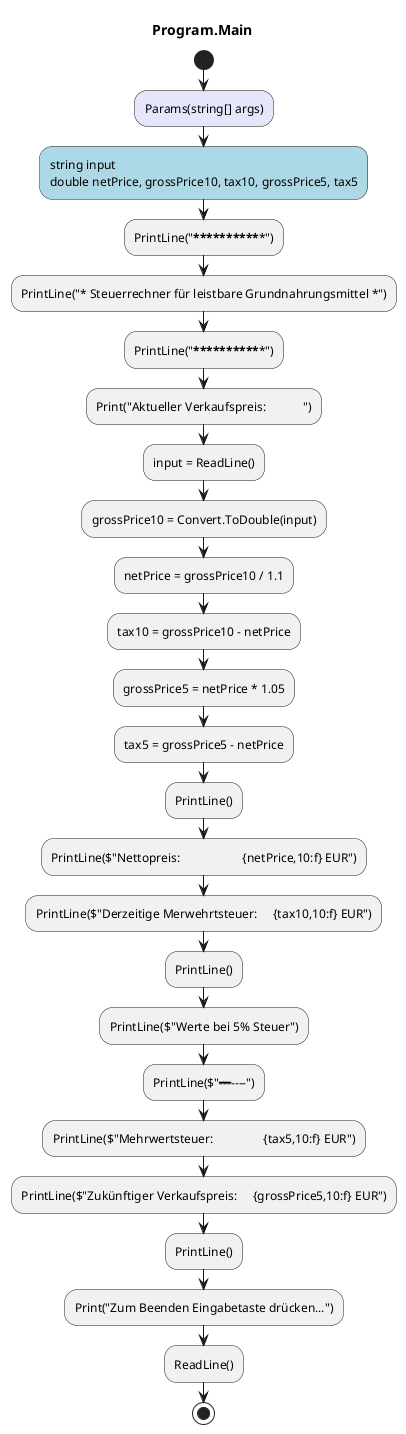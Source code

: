 @startuml Program.Main
title Program.Main
start
#Lavender:Params(string[] args);
#LightBlue:string input
double netPrice, grossPrice10, tax10, grossPrice5, tax5;
:PrintLine("***************************************************");
:PrintLine("* Steuerrechner für leistbare Grundnahrungsmittel *");
:PrintLine("***************************************************");
:Print("Aktueller Verkaufspreis:            ");
:input = ReadLine();
:grossPrice10 = Convert.ToDouble(input);
:netPrice = grossPrice10 / 1.1;
:tax10 = grossPrice10 - netPrice;
:grossPrice5 = netPrice * 1.05;
:tax5 = grossPrice5 - netPrice;
:PrintLine();
:PrintLine($"Nettopreis:                    {netPrice,10:f} EUR");
:PrintLine($"Derzeitige Merwehrtsteuer:     {tax10,10:f} EUR");
:PrintLine();
:PrintLine($"Werte bei 5% Steuer");
:PrintLine($"-------------------");
:PrintLine($"Mehrwertsteuer:                {tax5,10:f} EUR");
:PrintLine($"Zukünftiger Verkaufspreis:     {grossPrice5,10:f} EUR");
:PrintLine();
:Print("Zum Beenden Eingabetaste drücken...");
:ReadLine();
stop
@enduml
